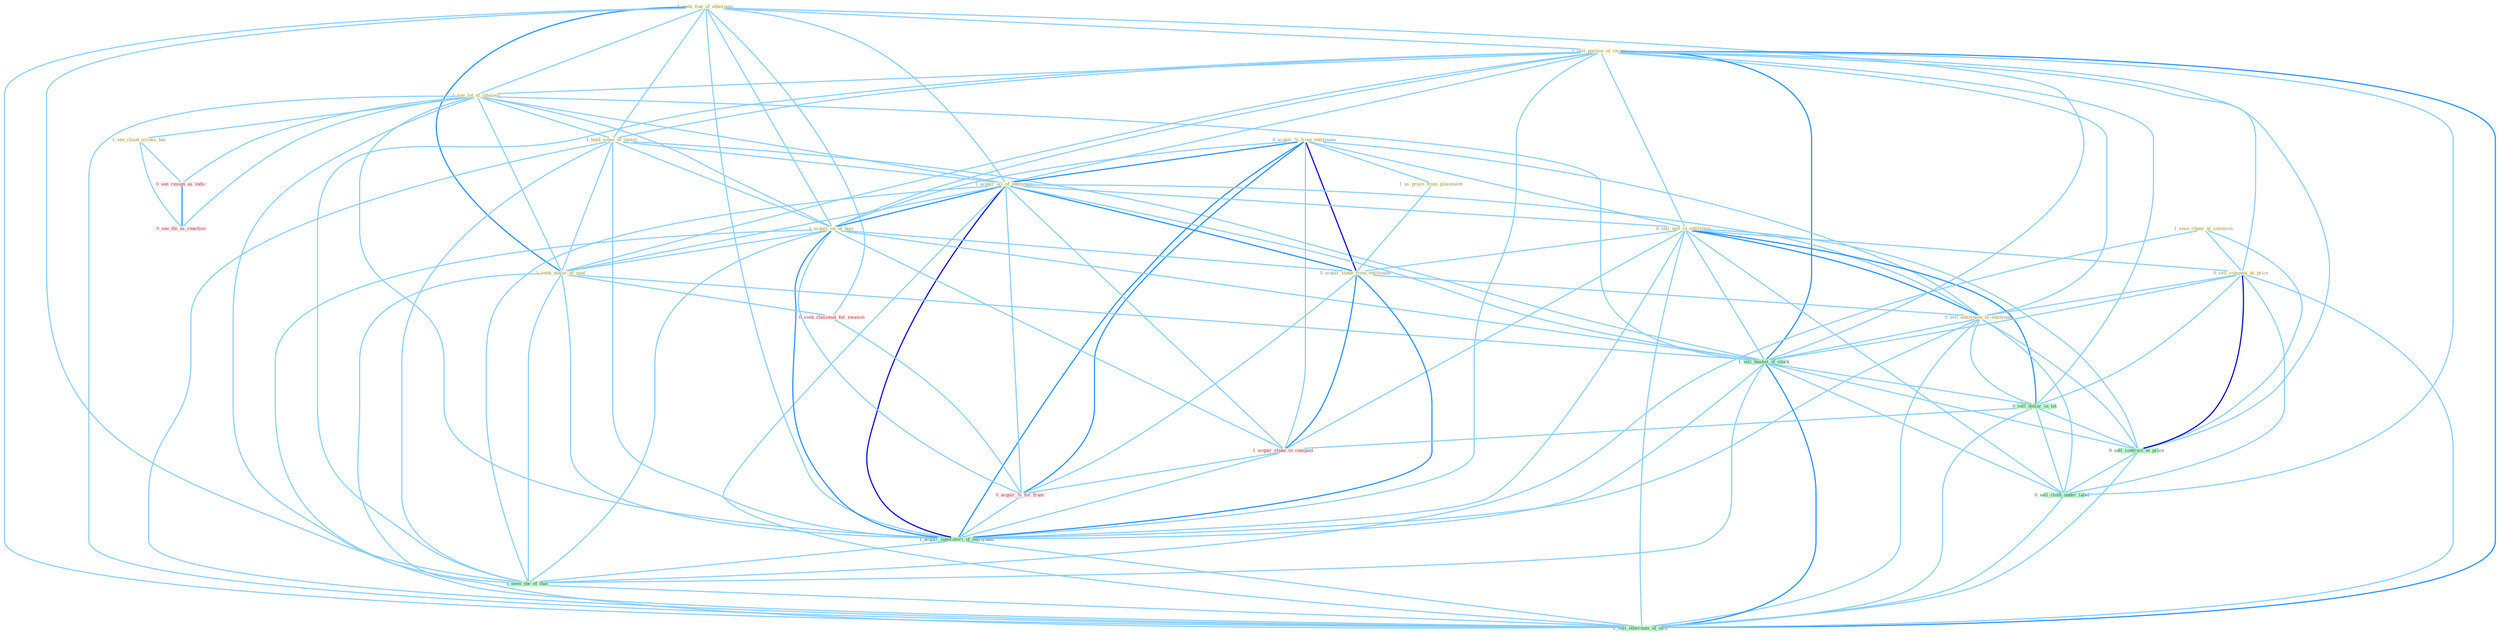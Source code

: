 Graph G{ 
    node
    [shape=polygon,style=filled,width=.5,height=.06,color="#BDFCC9",fixedsize=true,fontsize=4,
    fontcolor="#2f4f4f"];
    {node
    [color="#ffffe0", fontcolor="#8b7d6b"] "1_seek_fine_of_othernum " "1_sell_portion_of_receiv " "1_see_lot_of_interest " "1_hold_some_of_invest " "0_acquir_%_from_entitynam " "1_us_proce_from_placement " "1_acquir_all_of_entitynam " "1_see_cloud_across_bai " "0_sell_unit_in_entitynam " "1_acquir_on_of_busi " "1_seen_chanc_at_commiss " "1_seek_major_of_seat " "0_sell_compani_at_price " "0_acquir_stake_from_entitynam " "0_sell_entitynam_to_entitynam "}
{node [color="#fff0f5", fontcolor="#b22222"] "0_seek_classmat_for_reunion " "0_see_resign_as_indic " "1_acquir_stake_in_compani " "0_acquir_%_for_franc " "0_see_thi_as_reaction "}
edge [color="#B0E2FF"];

	"1_seek_fine_of_othernum " -- "1_sell_portion_of_receiv " [w="1", color="#87cefa" ];
	"1_seek_fine_of_othernum " -- "1_see_lot_of_interest " [w="1", color="#87cefa" ];
	"1_seek_fine_of_othernum " -- "1_hold_some_of_invest " [w="1", color="#87cefa" ];
	"1_seek_fine_of_othernum " -- "1_acquir_all_of_entitynam " [w="1", color="#87cefa" ];
	"1_seek_fine_of_othernum " -- "1_acquir_on_of_busi " [w="1", color="#87cefa" ];
	"1_seek_fine_of_othernum " -- "1_seek_major_of_seat " [w="2", color="#1e90ff" , len=0.8];
	"1_seek_fine_of_othernum " -- "0_seek_classmat_for_reunion " [w="1", color="#87cefa" ];
	"1_seek_fine_of_othernum " -- "1_sell_basket_of_stock " [w="1", color="#87cefa" ];
	"1_seek_fine_of_othernum " -- "1_acquir_laboratori_of_entitynam " [w="1", color="#87cefa" ];
	"1_seek_fine_of_othernum " -- "1_seen_the_of_that " [w="1", color="#87cefa" ];
	"1_seek_fine_of_othernum " -- "1_sell_othernum_of_offic " [w="1", color="#87cefa" ];
	"1_sell_portion_of_receiv " -- "1_see_lot_of_interest " [w="1", color="#87cefa" ];
	"1_sell_portion_of_receiv " -- "1_hold_some_of_invest " [w="1", color="#87cefa" ];
	"1_sell_portion_of_receiv " -- "1_acquir_all_of_entitynam " [w="1", color="#87cefa" ];
	"1_sell_portion_of_receiv " -- "0_sell_unit_in_entitynam " [w="1", color="#87cefa" ];
	"1_sell_portion_of_receiv " -- "1_acquir_on_of_busi " [w="1", color="#87cefa" ];
	"1_sell_portion_of_receiv " -- "1_seek_major_of_seat " [w="1", color="#87cefa" ];
	"1_sell_portion_of_receiv " -- "0_sell_compani_at_price " [w="1", color="#87cefa" ];
	"1_sell_portion_of_receiv " -- "0_sell_entitynam_to_entitynam " [w="1", color="#87cefa" ];
	"1_sell_portion_of_receiv " -- "1_sell_basket_of_stock " [w="2", color="#1e90ff" , len=0.8];
	"1_sell_portion_of_receiv " -- "0_sell_dollar_in_lot " [w="1", color="#87cefa" ];
	"1_sell_portion_of_receiv " -- "0_sell_contract_at_price " [w="1", color="#87cefa" ];
	"1_sell_portion_of_receiv " -- "1_acquir_laboratori_of_entitynam " [w="1", color="#87cefa" ];
	"1_sell_portion_of_receiv " -- "0_sell_cloth_under_label " [w="1", color="#87cefa" ];
	"1_sell_portion_of_receiv " -- "1_seen_the_of_that " [w="1", color="#87cefa" ];
	"1_sell_portion_of_receiv " -- "1_sell_othernum_of_offic " [w="2", color="#1e90ff" , len=0.8];
	"1_see_lot_of_interest " -- "1_hold_some_of_invest " [w="1", color="#87cefa" ];
	"1_see_lot_of_interest " -- "1_acquir_all_of_entitynam " [w="1", color="#87cefa" ];
	"1_see_lot_of_interest " -- "1_see_cloud_across_bai " [w="1", color="#87cefa" ];
	"1_see_lot_of_interest " -- "1_acquir_on_of_busi " [w="1", color="#87cefa" ];
	"1_see_lot_of_interest " -- "1_seek_major_of_seat " [w="1", color="#87cefa" ];
	"1_see_lot_of_interest " -- "1_sell_basket_of_stock " [w="1", color="#87cefa" ];
	"1_see_lot_of_interest " -- "0_see_resign_as_indic " [w="1", color="#87cefa" ];
	"1_see_lot_of_interest " -- "1_acquir_laboratori_of_entitynam " [w="1", color="#87cefa" ];
	"1_see_lot_of_interest " -- "1_seen_the_of_that " [w="1", color="#87cefa" ];
	"1_see_lot_of_interest " -- "1_sell_othernum_of_offic " [w="1", color="#87cefa" ];
	"1_see_lot_of_interest " -- "0_see_thi_as_reaction " [w="1", color="#87cefa" ];
	"1_hold_some_of_invest " -- "1_acquir_all_of_entitynam " [w="1", color="#87cefa" ];
	"1_hold_some_of_invest " -- "1_acquir_on_of_busi " [w="1", color="#87cefa" ];
	"1_hold_some_of_invest " -- "1_seek_major_of_seat " [w="1", color="#87cefa" ];
	"1_hold_some_of_invest " -- "1_sell_basket_of_stock " [w="1", color="#87cefa" ];
	"1_hold_some_of_invest " -- "1_acquir_laboratori_of_entitynam " [w="1", color="#87cefa" ];
	"1_hold_some_of_invest " -- "1_seen_the_of_that " [w="1", color="#87cefa" ];
	"1_hold_some_of_invest " -- "1_sell_othernum_of_offic " [w="1", color="#87cefa" ];
	"0_acquir_%_from_entitynam " -- "1_us_proce_from_placement " [w="1", color="#87cefa" ];
	"0_acquir_%_from_entitynam " -- "1_acquir_all_of_entitynam " [w="2", color="#1e90ff" , len=0.8];
	"0_acquir_%_from_entitynam " -- "0_sell_unit_in_entitynam " [w="1", color="#87cefa" ];
	"0_acquir_%_from_entitynam " -- "1_acquir_on_of_busi " [w="1", color="#87cefa" ];
	"0_acquir_%_from_entitynam " -- "0_acquir_stake_from_entitynam " [w="3", color="#0000cd" , len=0.6];
	"0_acquir_%_from_entitynam " -- "0_sell_entitynam_to_entitynam " [w="1", color="#87cefa" ];
	"0_acquir_%_from_entitynam " -- "1_acquir_stake_in_compani " [w="1", color="#87cefa" ];
	"0_acquir_%_from_entitynam " -- "0_acquir_%_for_franc " [w="2", color="#1e90ff" , len=0.8];
	"0_acquir_%_from_entitynam " -- "1_acquir_laboratori_of_entitynam " [w="2", color="#1e90ff" , len=0.8];
	"1_us_proce_from_placement " -- "0_acquir_stake_from_entitynam " [w="1", color="#87cefa" ];
	"1_acquir_all_of_entitynam " -- "0_sell_unit_in_entitynam " [w="1", color="#87cefa" ];
	"1_acquir_all_of_entitynam " -- "1_acquir_on_of_busi " [w="2", color="#1e90ff" , len=0.8];
	"1_acquir_all_of_entitynam " -- "1_seek_major_of_seat " [w="1", color="#87cefa" ];
	"1_acquir_all_of_entitynam " -- "0_acquir_stake_from_entitynam " [w="2", color="#1e90ff" , len=0.8];
	"1_acquir_all_of_entitynam " -- "0_sell_entitynam_to_entitynam " [w="1", color="#87cefa" ];
	"1_acquir_all_of_entitynam " -- "1_sell_basket_of_stock " [w="1", color="#87cefa" ];
	"1_acquir_all_of_entitynam " -- "1_acquir_stake_in_compani " [w="1", color="#87cefa" ];
	"1_acquir_all_of_entitynam " -- "0_acquir_%_for_franc " [w="1", color="#87cefa" ];
	"1_acquir_all_of_entitynam " -- "1_acquir_laboratori_of_entitynam " [w="3", color="#0000cd" , len=0.6];
	"1_acquir_all_of_entitynam " -- "1_seen_the_of_that " [w="1", color="#87cefa" ];
	"1_acquir_all_of_entitynam " -- "1_sell_othernum_of_offic " [w="1", color="#87cefa" ];
	"1_see_cloud_across_bai " -- "0_see_resign_as_indic " [w="1", color="#87cefa" ];
	"1_see_cloud_across_bai " -- "0_see_thi_as_reaction " [w="1", color="#87cefa" ];
	"0_sell_unit_in_entitynam " -- "0_sell_compani_at_price " [w="1", color="#87cefa" ];
	"0_sell_unit_in_entitynam " -- "0_acquir_stake_from_entitynam " [w="1", color="#87cefa" ];
	"0_sell_unit_in_entitynam " -- "0_sell_entitynam_to_entitynam " [w="2", color="#1e90ff" , len=0.8];
	"0_sell_unit_in_entitynam " -- "1_sell_basket_of_stock " [w="1", color="#87cefa" ];
	"0_sell_unit_in_entitynam " -- "0_sell_dollar_in_lot " [w="2", color="#1e90ff" , len=0.8];
	"0_sell_unit_in_entitynam " -- "1_acquir_stake_in_compani " [w="1", color="#87cefa" ];
	"0_sell_unit_in_entitynam " -- "0_sell_contract_at_price " [w="1", color="#87cefa" ];
	"0_sell_unit_in_entitynam " -- "1_acquir_laboratori_of_entitynam " [w="1", color="#87cefa" ];
	"0_sell_unit_in_entitynam " -- "0_sell_cloth_under_label " [w="1", color="#87cefa" ];
	"0_sell_unit_in_entitynam " -- "1_sell_othernum_of_offic " [w="1", color="#87cefa" ];
	"1_acquir_on_of_busi " -- "1_seek_major_of_seat " [w="1", color="#87cefa" ];
	"1_acquir_on_of_busi " -- "0_acquir_stake_from_entitynam " [w="1", color="#87cefa" ];
	"1_acquir_on_of_busi " -- "1_sell_basket_of_stock " [w="1", color="#87cefa" ];
	"1_acquir_on_of_busi " -- "1_acquir_stake_in_compani " [w="1", color="#87cefa" ];
	"1_acquir_on_of_busi " -- "0_acquir_%_for_franc " [w="1", color="#87cefa" ];
	"1_acquir_on_of_busi " -- "1_acquir_laboratori_of_entitynam " [w="2", color="#1e90ff" , len=0.8];
	"1_acquir_on_of_busi " -- "1_seen_the_of_that " [w="1", color="#87cefa" ];
	"1_acquir_on_of_busi " -- "1_sell_othernum_of_offic " [w="1", color="#87cefa" ];
	"1_seen_chanc_at_commiss " -- "0_sell_compani_at_price " [w="1", color="#87cefa" ];
	"1_seen_chanc_at_commiss " -- "0_sell_contract_at_price " [w="1", color="#87cefa" ];
	"1_seen_chanc_at_commiss " -- "1_seen_the_of_that " [w="1", color="#87cefa" ];
	"1_seek_major_of_seat " -- "0_seek_classmat_for_reunion " [w="1", color="#87cefa" ];
	"1_seek_major_of_seat " -- "1_sell_basket_of_stock " [w="1", color="#87cefa" ];
	"1_seek_major_of_seat " -- "1_acquir_laboratori_of_entitynam " [w="1", color="#87cefa" ];
	"1_seek_major_of_seat " -- "1_seen_the_of_that " [w="1", color="#87cefa" ];
	"1_seek_major_of_seat " -- "1_sell_othernum_of_offic " [w="1", color="#87cefa" ];
	"0_sell_compani_at_price " -- "0_sell_entitynam_to_entitynam " [w="1", color="#87cefa" ];
	"0_sell_compani_at_price " -- "1_sell_basket_of_stock " [w="1", color="#87cefa" ];
	"0_sell_compani_at_price " -- "0_sell_dollar_in_lot " [w="1", color="#87cefa" ];
	"0_sell_compani_at_price " -- "0_sell_contract_at_price " [w="3", color="#0000cd" , len=0.6];
	"0_sell_compani_at_price " -- "0_sell_cloth_under_label " [w="1", color="#87cefa" ];
	"0_sell_compani_at_price " -- "1_sell_othernum_of_offic " [w="1", color="#87cefa" ];
	"0_acquir_stake_from_entitynam " -- "0_sell_entitynam_to_entitynam " [w="1", color="#87cefa" ];
	"0_acquir_stake_from_entitynam " -- "1_acquir_stake_in_compani " [w="2", color="#1e90ff" , len=0.8];
	"0_acquir_stake_from_entitynam " -- "0_acquir_%_for_franc " [w="1", color="#87cefa" ];
	"0_acquir_stake_from_entitynam " -- "1_acquir_laboratori_of_entitynam " [w="2", color="#1e90ff" , len=0.8];
	"0_sell_entitynam_to_entitynam " -- "1_sell_basket_of_stock " [w="1", color="#87cefa" ];
	"0_sell_entitynam_to_entitynam " -- "0_sell_dollar_in_lot " [w="1", color="#87cefa" ];
	"0_sell_entitynam_to_entitynam " -- "0_sell_contract_at_price " [w="1", color="#87cefa" ];
	"0_sell_entitynam_to_entitynam " -- "1_acquir_laboratori_of_entitynam " [w="1", color="#87cefa" ];
	"0_sell_entitynam_to_entitynam " -- "0_sell_cloth_under_label " [w="1", color="#87cefa" ];
	"0_sell_entitynam_to_entitynam " -- "1_sell_othernum_of_offic " [w="1", color="#87cefa" ];
	"0_seek_classmat_for_reunion " -- "0_acquir_%_for_franc " [w="1", color="#87cefa" ];
	"1_sell_basket_of_stock " -- "0_sell_dollar_in_lot " [w="1", color="#87cefa" ];
	"1_sell_basket_of_stock " -- "0_sell_contract_at_price " [w="1", color="#87cefa" ];
	"1_sell_basket_of_stock " -- "1_acquir_laboratori_of_entitynam " [w="1", color="#87cefa" ];
	"1_sell_basket_of_stock " -- "0_sell_cloth_under_label " [w="1", color="#87cefa" ];
	"1_sell_basket_of_stock " -- "1_seen_the_of_that " [w="1", color="#87cefa" ];
	"1_sell_basket_of_stock " -- "1_sell_othernum_of_offic " [w="2", color="#1e90ff" , len=0.8];
	"0_sell_dollar_in_lot " -- "1_acquir_stake_in_compani " [w="1", color="#87cefa" ];
	"0_sell_dollar_in_lot " -- "0_sell_contract_at_price " [w="1", color="#87cefa" ];
	"0_sell_dollar_in_lot " -- "0_sell_cloth_under_label " [w="1", color="#87cefa" ];
	"0_sell_dollar_in_lot " -- "1_sell_othernum_of_offic " [w="1", color="#87cefa" ];
	"0_see_resign_as_indic " -- "0_see_thi_as_reaction " [w="2", color="#1e90ff" , len=0.8];
	"1_acquir_stake_in_compani " -- "0_acquir_%_for_franc " [w="1", color="#87cefa" ];
	"1_acquir_stake_in_compani " -- "1_acquir_laboratori_of_entitynam " [w="1", color="#87cefa" ];
	"0_acquir_%_for_franc " -- "1_acquir_laboratori_of_entitynam " [w="1", color="#87cefa" ];
	"0_sell_contract_at_price " -- "0_sell_cloth_under_label " [w="1", color="#87cefa" ];
	"0_sell_contract_at_price " -- "1_sell_othernum_of_offic " [w="1", color="#87cefa" ];
	"1_acquir_laboratori_of_entitynam " -- "1_seen_the_of_that " [w="1", color="#87cefa" ];
	"1_acquir_laboratori_of_entitynam " -- "1_sell_othernum_of_offic " [w="1", color="#87cefa" ];
	"0_sell_cloth_under_label " -- "1_sell_othernum_of_offic " [w="1", color="#87cefa" ];
	"1_seen_the_of_that " -- "1_sell_othernum_of_offic " [w="1", color="#87cefa" ];
}